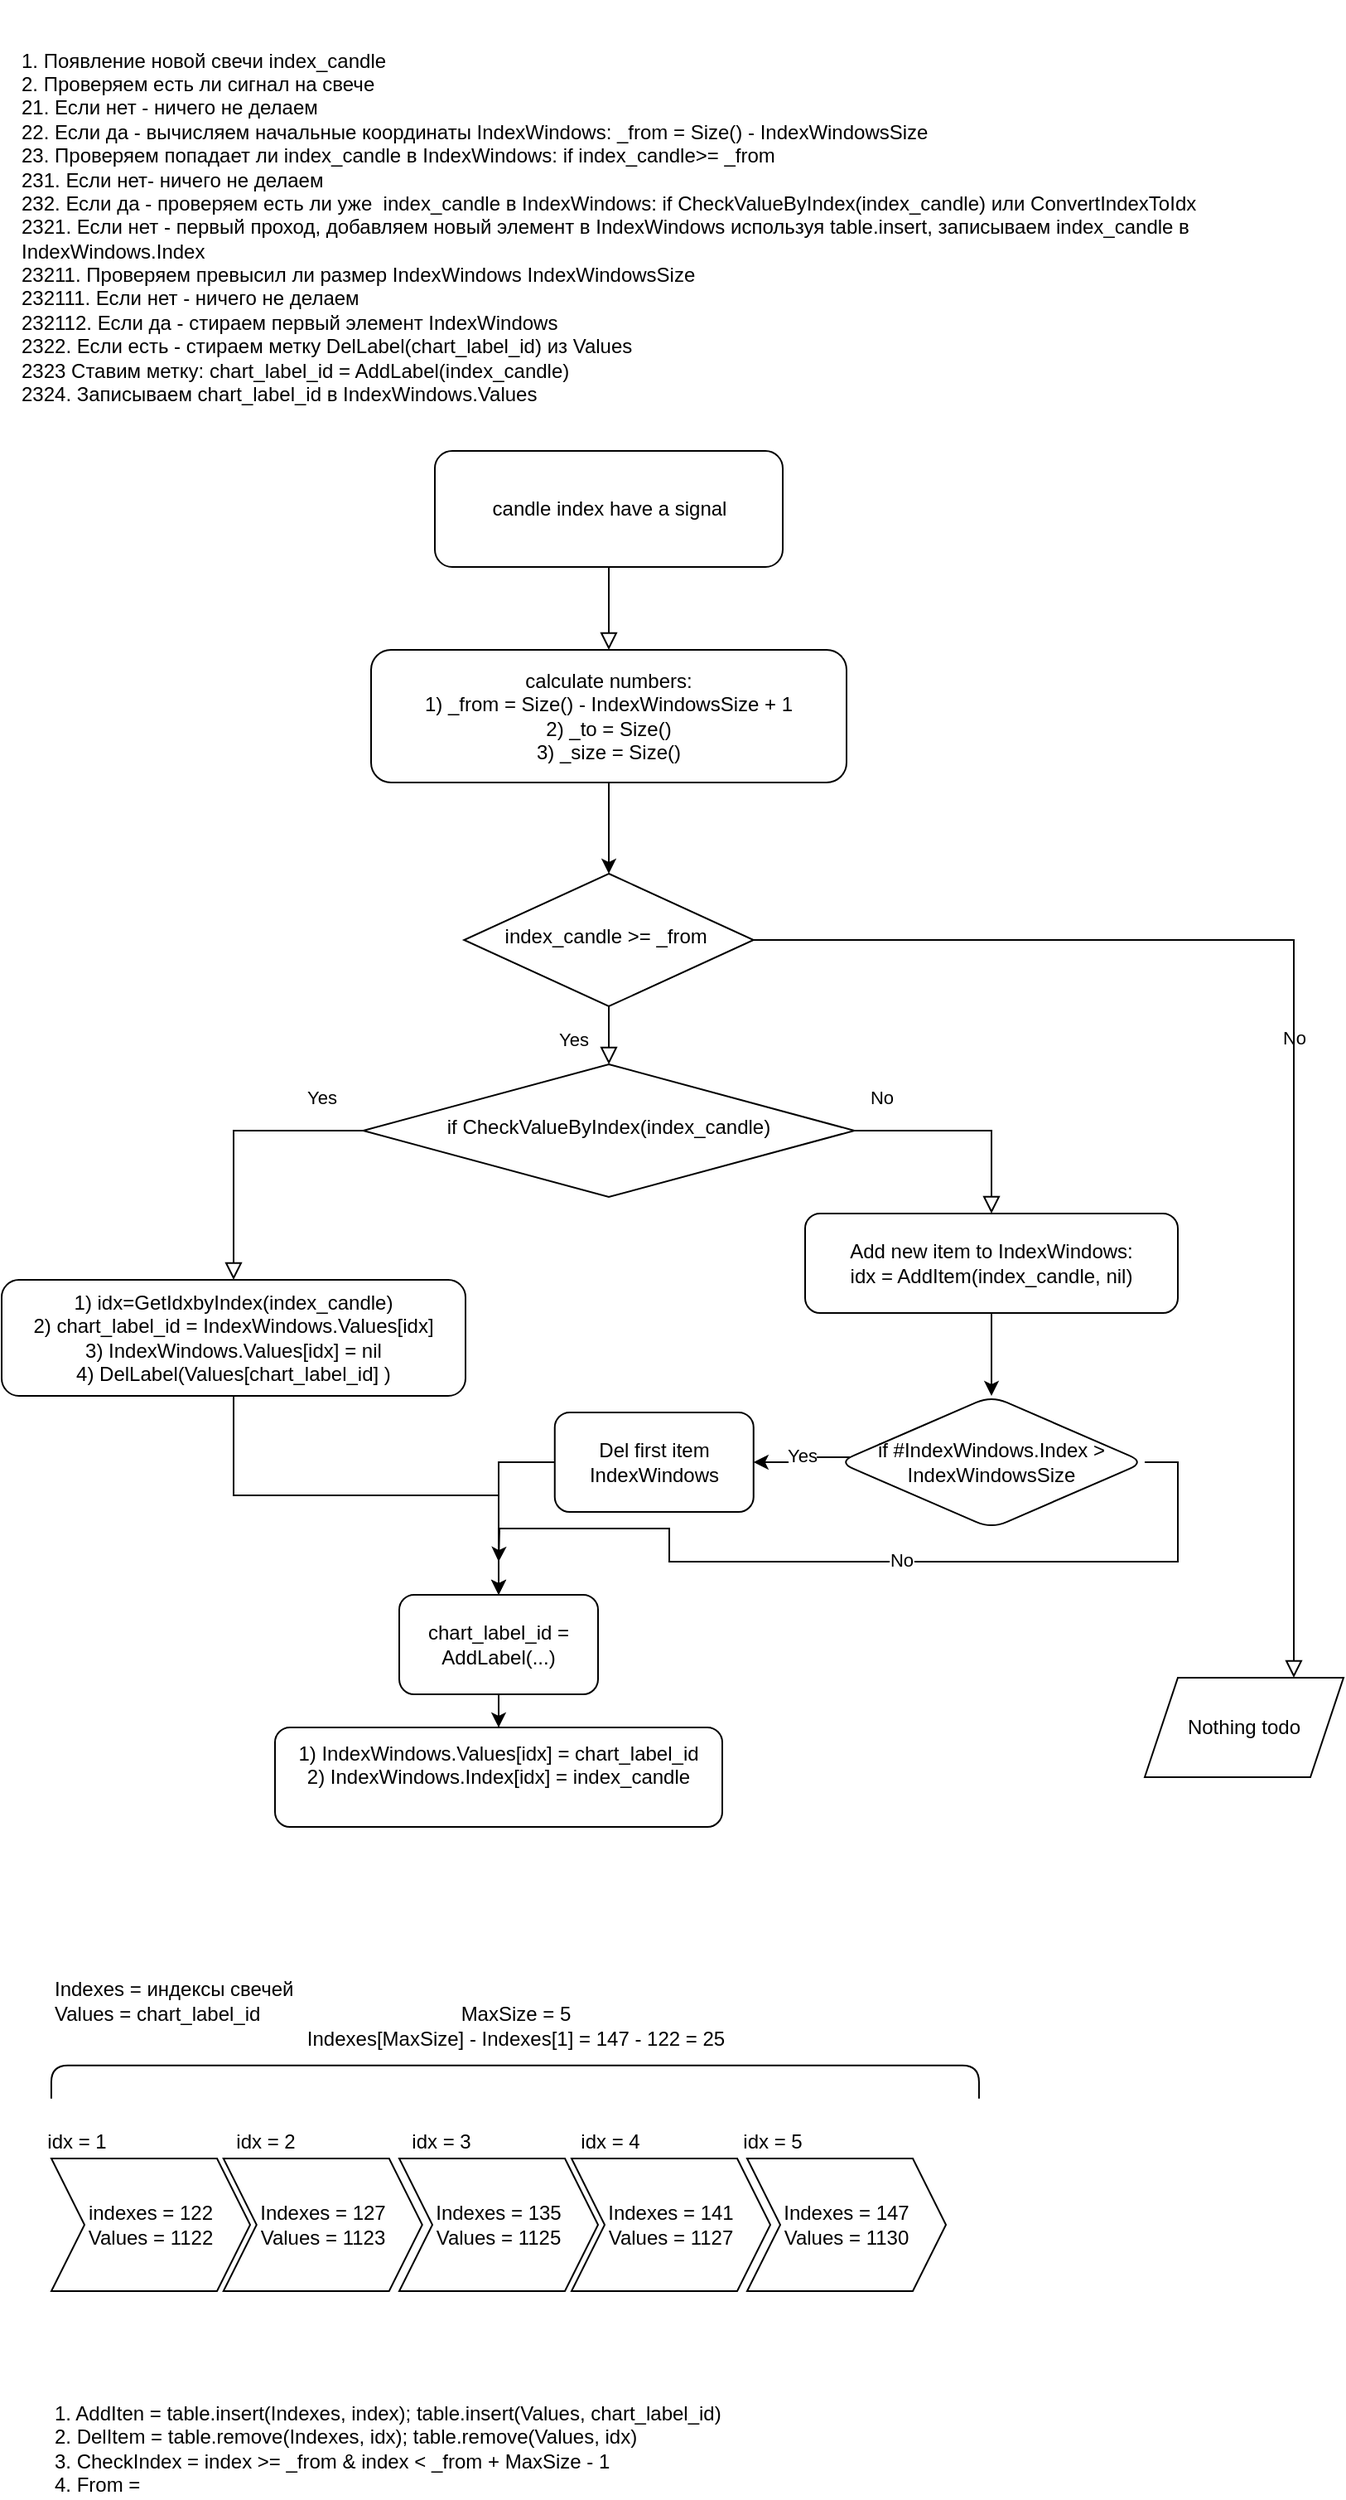 <mxfile version="14.5.1" type="device"><diagram id="C5RBs43oDa-KdzZeNtuy" name="Page-1"><mxGraphModel dx="1072" dy="612" grid="1" gridSize="10" guides="1" tooltips="1" connect="1" arrows="1" fold="1" page="1" pageScale="1" pageWidth="827" pageHeight="1169" math="0" shadow="0"><root><mxCell id="WIyWlLk6GJQsqaUBKTNV-0"/><mxCell id="WIyWlLk6GJQsqaUBKTNV-1" parent="WIyWlLk6GJQsqaUBKTNV-0"/><mxCell id="WIyWlLk6GJQsqaUBKTNV-2" value="" style="rounded=0;html=1;jettySize=auto;orthogonalLoop=1;fontSize=11;endArrow=block;endFill=0;endSize=8;strokeWidth=1;shadow=0;labelBackgroundColor=none;edgeStyle=orthogonalEdgeStyle;" parent="WIyWlLk6GJQsqaUBKTNV-1" source="WIyWlLk6GJQsqaUBKTNV-3" target="Kca6LVQLPt0ffodknDIF-0" edge="1"><mxGeometry relative="1" as="geometry"><mxPoint x="275" y="470" as="targetPoint"/></mxGeometry></mxCell><mxCell id="WIyWlLk6GJQsqaUBKTNV-3" value="candle index have a signal" style="rounded=1;whiteSpace=wrap;html=1;fontSize=12;glass=0;strokeWidth=1;shadow=0;" parent="WIyWlLk6GJQsqaUBKTNV-1" vertex="1"><mxGeometry x="271.5" y="290" width="210" height="70" as="geometry"/></mxCell><mxCell id="WIyWlLk6GJQsqaUBKTNV-4" value="Yes" style="rounded=0;html=1;jettySize=auto;orthogonalLoop=1;fontSize=11;endArrow=block;endFill=0;endSize=8;strokeWidth=1;shadow=0;labelBackgroundColor=none;edgeStyle=orthogonalEdgeStyle;fontFamily=Helvetica;" parent="WIyWlLk6GJQsqaUBKTNV-1" source="WIyWlLk6GJQsqaUBKTNV-6" target="WIyWlLk6GJQsqaUBKTNV-10" edge="1"><mxGeometry x="0.139" y="-26" relative="1" as="geometry"><mxPoint x="4" as="offset"/></mxGeometry></mxCell><mxCell id="WIyWlLk6GJQsqaUBKTNV-5" value="No" style="edgeStyle=orthogonalEdgeStyle;rounded=0;html=1;jettySize=auto;orthogonalLoop=1;fontSize=11;endArrow=block;endFill=0;endSize=8;strokeWidth=1;shadow=0;labelBackgroundColor=none;entryX=0.75;entryY=0;entryDx=0;entryDy=0;" parent="WIyWlLk6GJQsqaUBKTNV-1" source="WIyWlLk6GJQsqaUBKTNV-6" target="9ZcAkk2uGK-RimAMIUX4-2" edge="1"><mxGeometry relative="1" as="geometry"><mxPoint x="620" y="750" as="targetPoint"/></mxGeometry></mxCell><mxCell id="WIyWlLk6GJQsqaUBKTNV-6" value="index_candle &amp;gt;= _from&amp;nbsp;" style="rhombus;whiteSpace=wrap;html=1;shadow=0;fontFamily=Helvetica;fontSize=12;align=center;strokeWidth=1;spacing=6;spacingTop=-4;" parent="WIyWlLk6GJQsqaUBKTNV-1" vertex="1"><mxGeometry x="289.13" y="545" width="174.75" height="80" as="geometry"/></mxCell><mxCell id="WIyWlLk6GJQsqaUBKTNV-8" value="No" style="rounded=0;html=1;jettySize=auto;orthogonalLoop=1;fontSize=11;endArrow=block;endFill=0;endSize=8;strokeWidth=1;shadow=0;labelBackgroundColor=none;edgeStyle=orthogonalEdgeStyle;entryX=0.5;entryY=0;entryDx=0;entryDy=0;exitX=1;exitY=0.5;exitDx=0;exitDy=0;" parent="WIyWlLk6GJQsqaUBKTNV-1" source="WIyWlLk6GJQsqaUBKTNV-10" target="WIyWlLk6GJQsqaUBKTNV-11" edge="1"><mxGeometry x="-0.76" y="20" relative="1" as="geometry"><mxPoint as="offset"/></mxGeometry></mxCell><mxCell id="WIyWlLk6GJQsqaUBKTNV-9" value="Yes" style="edgeStyle=orthogonalEdgeStyle;rounded=0;html=1;jettySize=auto;orthogonalLoop=1;fontSize=11;endArrow=block;endFill=0;endSize=8;strokeWidth=1;shadow=0;labelBackgroundColor=none;exitX=0;exitY=0.5;exitDx=0;exitDy=0;" parent="WIyWlLk6GJQsqaUBKTNV-1" source="WIyWlLk6GJQsqaUBKTNV-10" target="WIyWlLk6GJQsqaUBKTNV-12" edge="1"><mxGeometry x="-0.7" y="-20" relative="1" as="geometry"><mxPoint as="offset"/></mxGeometry></mxCell><mxCell id="WIyWlLk6GJQsqaUBKTNV-10" value="&lt;span style=&quot;text-align: left&quot;&gt;&amp;nbsp;if CheckValueByIndex(index_candle)&amp;nbsp;&lt;/span&gt;" style="rhombus;whiteSpace=wrap;html=1;shadow=0;fontFamily=Helvetica;fontSize=12;align=center;strokeWidth=1;spacing=6;spacingTop=-4;" parent="WIyWlLk6GJQsqaUBKTNV-1" vertex="1"><mxGeometry x="228.25" y="660" width="296.5" height="80" as="geometry"/></mxCell><mxCell id="9ZcAkk2uGK-RimAMIUX4-4" value="" style="edgeStyle=orthogonalEdgeStyle;rounded=0;orthogonalLoop=1;jettySize=auto;html=1;" parent="WIyWlLk6GJQsqaUBKTNV-1" source="WIyWlLk6GJQsqaUBKTNV-11" target="9ZcAkk2uGK-RimAMIUX4-3" edge="1"><mxGeometry relative="1" as="geometry"/></mxCell><mxCell id="WIyWlLk6GJQsqaUBKTNV-11" value="Add new item to IndexWindows:&lt;br&gt;idx = AddItem(index_candle, nil)" style="rounded=1;whiteSpace=wrap;html=1;fontSize=12;glass=0;strokeWidth=1;shadow=0;" parent="WIyWlLk6GJQsqaUBKTNV-1" vertex="1"><mxGeometry x="495" y="750" width="225" height="60" as="geometry"/></mxCell><mxCell id="9ZcAkk2uGK-RimAMIUX4-13" value="" style="edgeStyle=orthogonalEdgeStyle;rounded=0;orthogonalLoop=1;jettySize=auto;html=1;fontFamily=Helvetica;" parent="WIyWlLk6GJQsqaUBKTNV-1" source="WIyWlLk6GJQsqaUBKTNV-12" target="9ZcAkk2uGK-RimAMIUX4-12" edge="1"><mxGeometry relative="1" as="geometry"/></mxCell><mxCell id="WIyWlLk6GJQsqaUBKTNV-12" value="1) idx=GetIdxbyIndex(index_candle)&lt;br&gt;2) chart_label_id = IndexWindows.Values[idx]&lt;br&gt;3) IndexWindows.Values[idx] = nil&lt;br&gt;4) DelLabel(Values[chart_label_id]&amp;nbsp;)" style="rounded=1;whiteSpace=wrap;html=1;fontSize=12;glass=0;strokeWidth=1;shadow=0;" parent="WIyWlLk6GJQsqaUBKTNV-1" vertex="1"><mxGeometry x="10" y="790" width="280" height="70" as="geometry"/></mxCell><mxCell id="Kca6LVQLPt0ffodknDIF-1" value="" style="edgeStyle=orthogonalEdgeStyle;rounded=0;orthogonalLoop=1;jettySize=auto;html=1;entryX=0.5;entryY=0;entryDx=0;entryDy=0;" parent="WIyWlLk6GJQsqaUBKTNV-1" source="Kca6LVQLPt0ffodknDIF-0" target="WIyWlLk6GJQsqaUBKTNV-6" edge="1"><mxGeometry relative="1" as="geometry"/></mxCell><mxCell id="Kca6LVQLPt0ffodknDIF-0" value="calculate numbers:&lt;br&gt;1) _from = Size() - IndexWindowsSize + 1&lt;br&gt;2)&amp;nbsp;_to = Size()&lt;br&gt;3) _size = Size()" style="rounded=1;whiteSpace=wrap;html=1;" parent="WIyWlLk6GJQsqaUBKTNV-1" vertex="1"><mxGeometry x="233" y="410" width="287" height="80" as="geometry"/></mxCell><mxCell id="Z7MuUzsU6lZgmIBalB5_-0" value="&lt;br&gt;&lt;br&gt;1. Появление новой свечи index_candle&lt;br&gt;2. Проверяем есть ли сигнал на свече&lt;br&gt;21. Если нет - ничего не делаем&lt;br&gt;22. Если да - вычисляем начальные координаты IndexWindows: _from = Size() - IndexWindowsSize&lt;br&gt;23. Проверяем попадает ли index_candle в IndexWindows: if index_candle&amp;gt;= _from&lt;br&gt;231. Если нет- ничего не делаем&lt;br&gt;232. Если да - проверяем есть ли уже&amp;nbsp; index_candle в IndexWindows: if CheckValueByIndex(index_candle) или ConvertIndexToIdx&lt;br&gt;2321. Если нет - первый проход, добавляем новый элемент в IndexWindows используя table.insert, записываем index_candle в IndexWindows.Index&amp;nbsp;&lt;br&gt;23211. Проверяем превысил ли размер IndexWindows IndexWindowsSize&lt;br&gt;232111. Если нет - ничего не делаем&lt;br&gt;232112. Если да - стираем первый элемент IndexWindows&lt;br&gt;2322. Если есть - стираем метку DelLabel(chart_label_id) из Values&lt;br&gt;2323 Ставим метку: chart_label_id = AddLabel(index_candle)&lt;br&gt;2324. Записываем chart_label_id в IndexWindows.Values&lt;br&gt;&lt;br&gt;&lt;br&gt;" style="text;html=1;strokeColor=none;fillColor=none;align=left;verticalAlign=middle;whiteSpace=wrap;rounded=0;" parent="WIyWlLk6GJQsqaUBKTNV-1" vertex="1"><mxGeometry x="20" y="40" width="790" height="230" as="geometry"/></mxCell><mxCell id="9ZcAkk2uGK-RimAMIUX4-2" value="Nothing todo" style="shape=parallelogram;perimeter=parallelogramPerimeter;whiteSpace=wrap;html=1;fixedSize=1;" parent="WIyWlLk6GJQsqaUBKTNV-1" vertex="1"><mxGeometry x="700" y="1030" width="120" height="60" as="geometry"/></mxCell><mxCell id="9ZcAkk2uGK-RimAMIUX4-8" value="" style="edgeStyle=orthogonalEdgeStyle;rounded=0;orthogonalLoop=1;jettySize=auto;html=1;fontFamily=Helvetica;exitX=1;exitY=0.5;exitDx=0;exitDy=0;" parent="WIyWlLk6GJQsqaUBKTNV-1" source="9ZcAkk2uGK-RimAMIUX4-3" edge="1"><mxGeometry relative="1" as="geometry"><mxPoint x="730" y="870" as="sourcePoint"/><mxPoint x="310" y="960" as="targetPoint"/></mxGeometry></mxCell><mxCell id="9ZcAkk2uGK-RimAMIUX4-9" value="No" style="edgeLabel;html=1;align=center;verticalAlign=middle;resizable=0;points=[];fontFamily=Helvetica;" parent="9ZcAkk2uGK-RimAMIUX4-8" vertex="1" connectable="0"><mxGeometry x="-0.067" y="-1" relative="1" as="geometry"><mxPoint as="offset"/></mxGeometry></mxCell><mxCell id="9ZcAkk2uGK-RimAMIUX4-11" value="" style="edgeStyle=orthogonalEdgeStyle;rounded=0;orthogonalLoop=1;jettySize=auto;html=1;fontFamily=Helvetica;exitX=0.038;exitY=0.463;exitDx=0;exitDy=0;exitPerimeter=0;entryX=1;entryY=0.5;entryDx=0;entryDy=0;" parent="WIyWlLk6GJQsqaUBKTNV-1" source="9ZcAkk2uGK-RimAMIUX4-3" target="9ZcAkk2uGK-RimAMIUX4-10" edge="1"><mxGeometry relative="1" as="geometry"/></mxCell><mxCell id="9ZcAkk2uGK-RimAMIUX4-17" value="Yes" style="edgeLabel;html=1;align=center;verticalAlign=middle;resizable=0;points=[];fontFamily=Helvetica;" parent="9ZcAkk2uGK-RimAMIUX4-11" vertex="1" connectable="0"><mxGeometry x="-0.039" y="-1" relative="1" as="geometry"><mxPoint as="offset"/></mxGeometry></mxCell><mxCell id="9ZcAkk2uGK-RimAMIUX4-3" value="if #IndexWindows.Index &amp;gt; IndexWindowsSize" style="rhombus;whiteSpace=wrap;html=1;rounded=1;shadow=0;strokeWidth=1;glass=0;" parent="WIyWlLk6GJQsqaUBKTNV-1" vertex="1"><mxGeometry x="515" y="860" width="185" height="80" as="geometry"/></mxCell><mxCell id="9ZcAkk2uGK-RimAMIUX4-14" value="" style="edgeStyle=orthogonalEdgeStyle;rounded=0;orthogonalLoop=1;jettySize=auto;html=1;fontFamily=Helvetica;exitX=0;exitY=0.5;exitDx=0;exitDy=0;" parent="WIyWlLk6GJQsqaUBKTNV-1" source="9ZcAkk2uGK-RimAMIUX4-10" target="9ZcAkk2uGK-RimAMIUX4-12" edge="1"><mxGeometry relative="1" as="geometry"/></mxCell><mxCell id="9ZcAkk2uGK-RimAMIUX4-10" value="Del first item IndexWindows" style="whiteSpace=wrap;html=1;rounded=1;shadow=0;strokeWidth=1;glass=0;" parent="WIyWlLk6GJQsqaUBKTNV-1" vertex="1"><mxGeometry x="343.88" y="870" width="120" height="60" as="geometry"/></mxCell><mxCell id="9ZcAkk2uGK-RimAMIUX4-16" value="" style="edgeStyle=orthogonalEdgeStyle;rounded=0;orthogonalLoop=1;jettySize=auto;html=1;fontFamily=Helvetica;" parent="WIyWlLk6GJQsqaUBKTNV-1" source="9ZcAkk2uGK-RimAMIUX4-12" target="9ZcAkk2uGK-RimAMIUX4-15" edge="1"><mxGeometry relative="1" as="geometry"/></mxCell><mxCell id="9ZcAkk2uGK-RimAMIUX4-12" value="chart_label_id = AddLabel(...)" style="whiteSpace=wrap;html=1;rounded=1;shadow=0;strokeWidth=1;glass=0;" parent="WIyWlLk6GJQsqaUBKTNV-1" vertex="1"><mxGeometry x="250" y="980" width="120" height="60" as="geometry"/></mxCell><mxCell id="9ZcAkk2uGK-RimAMIUX4-15" value="&lt;span&gt;1) IndexWindows.Values[idx] = chart_label_id&lt;br&gt;2)&amp;nbsp;&lt;/span&gt;IndexWindows.Index[idx] = index_candle&lt;br&gt;&lt;span&gt;&lt;br&gt;&lt;/span&gt;" style="whiteSpace=wrap;html=1;rounded=1;shadow=0;strokeWidth=1;glass=0;" parent="WIyWlLk6GJQsqaUBKTNV-1" vertex="1"><mxGeometry x="175" y="1060" width="270" height="60" as="geometry"/></mxCell><mxCell id="oaqK-XClSKft4fLp-F3y-0" value="indexes = 122&lt;br&gt;Values = 1122" style="shape=step;perimeter=stepPerimeter;whiteSpace=wrap;html=1;fixedSize=1;" vertex="1" parent="WIyWlLk6GJQsqaUBKTNV-1"><mxGeometry x="40" y="1320" width="120" height="80" as="geometry"/></mxCell><mxCell id="oaqK-XClSKft4fLp-F3y-1" value="idx = 1" style="text;html=1;align=center;verticalAlign=middle;resizable=0;points=[];autosize=1;" vertex="1" parent="WIyWlLk6GJQsqaUBKTNV-1"><mxGeometry x="30" y="1300" width="50" height="20" as="geometry"/></mxCell><mxCell id="oaqK-XClSKft4fLp-F3y-2" value="Indexes = 127&lt;br&gt;Values = 1123" style="shape=step;perimeter=stepPerimeter;whiteSpace=wrap;html=1;fixedSize=1;" vertex="1" parent="WIyWlLk6GJQsqaUBKTNV-1"><mxGeometry x="143.88" y="1320" width="120" height="80" as="geometry"/></mxCell><mxCell id="oaqK-XClSKft4fLp-F3y-3" value="idx = 2" style="text;html=1;align=center;verticalAlign=middle;resizable=0;points=[];autosize=1;" vertex="1" parent="WIyWlLk6GJQsqaUBKTNV-1"><mxGeometry x="143.88" y="1300" width="50" height="20" as="geometry"/></mxCell><mxCell id="oaqK-XClSKft4fLp-F3y-4" value="Indexes = 135&lt;br&gt;Values = 1125" style="shape=step;perimeter=stepPerimeter;whiteSpace=wrap;html=1;fixedSize=1;" vertex="1" parent="WIyWlLk6GJQsqaUBKTNV-1"><mxGeometry x="250" y="1320" width="120" height="80" as="geometry"/></mxCell><mxCell id="oaqK-XClSKft4fLp-F3y-5" value="idx = 3" style="text;html=1;align=center;verticalAlign=middle;resizable=0;points=[];autosize=1;" vertex="1" parent="WIyWlLk6GJQsqaUBKTNV-1"><mxGeometry x="250" y="1300" width="50" height="20" as="geometry"/></mxCell><mxCell id="oaqK-XClSKft4fLp-F3y-6" value="Indexes = 141&lt;br&gt;Values = 1127" style="shape=step;perimeter=stepPerimeter;whiteSpace=wrap;html=1;fixedSize=1;" vertex="1" parent="WIyWlLk6GJQsqaUBKTNV-1"><mxGeometry x="354" y="1320" width="120" height="80" as="geometry"/></mxCell><mxCell id="oaqK-XClSKft4fLp-F3y-7" value="idx = 4" style="text;html=1;align=center;verticalAlign=middle;resizable=0;points=[];autosize=1;" vertex="1" parent="WIyWlLk6GJQsqaUBKTNV-1"><mxGeometry x="351.51" y="1300" width="50" height="20" as="geometry"/></mxCell><mxCell id="oaqK-XClSKft4fLp-F3y-8" value="Indexes = 147&lt;br&gt;Values = 1130" style="shape=step;perimeter=stepPerimeter;whiteSpace=wrap;html=1;fixedSize=1;" vertex="1" parent="WIyWlLk6GJQsqaUBKTNV-1"><mxGeometry x="460" y="1320" width="120" height="80" as="geometry"/></mxCell><mxCell id="oaqK-XClSKft4fLp-F3y-9" value="idx = 5" style="text;html=1;align=center;verticalAlign=middle;resizable=0;points=[];autosize=1;" vertex="1" parent="WIyWlLk6GJQsqaUBKTNV-1"><mxGeometry x="450" y="1300" width="50" height="20" as="geometry"/></mxCell><mxCell id="oaqK-XClSKft4fLp-F3y-10" value="Indexes = индексы свечей&lt;br&gt;Values = chart_label_id" style="text;html=1;align=left;verticalAlign=middle;resizable=0;points=[];autosize=1;" vertex="1" parent="WIyWlLk6GJQsqaUBKTNV-1"><mxGeometry x="40" y="1210" width="160" height="30" as="geometry"/></mxCell><mxCell id="oaqK-XClSKft4fLp-F3y-11" value="1. AddIten = table.insert(Indexes, index); table.insert(Values, chart_label_id)&lt;br&gt;2. DelItem = table.remove(Indexes, idx); table.remove(Values, idx)&lt;br&gt;3. CheckIndex = index &amp;gt;= _from &amp;amp; index &amp;lt; _from + MaxSize - 1&lt;br&gt;4. From =&amp;nbsp;" style="text;html=1;strokeColor=none;fillColor=none;align=left;verticalAlign=top;whiteSpace=wrap;rounded=0;" vertex="1" parent="WIyWlLk6GJQsqaUBKTNV-1"><mxGeometry x="40" y="1460" width="720" height="30" as="geometry"/></mxCell><mxCell id="oaqK-XClSKft4fLp-F3y-12" value="" style="shape=curlyBracket;whiteSpace=wrap;html=1;rounded=1;align=left;rotation=90;size=0.001;" vertex="1" parent="WIyWlLk6GJQsqaUBKTNV-1"><mxGeometry x="309.98" y="993.86" width="19.97" height="560" as="geometry"/></mxCell><mxCell id="oaqK-XClSKft4fLp-F3y-13" value="MaxSize = 5&lt;br&gt;Indexes[MaxSize] - Indexes[1] = 147 - 122 = 25" style="text;html=1;align=center;verticalAlign=middle;resizable=0;points=[];autosize=1;" vertex="1" parent="WIyWlLk6GJQsqaUBKTNV-1"><mxGeometry x="184.96" y="1225" width="270" height="30" as="geometry"/></mxCell></root></mxGraphModel></diagram></mxfile>